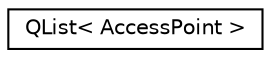 digraph "类继承关系图"
{
  edge [fontname="Helvetica",fontsize="10",labelfontname="Helvetica",labelfontsize="10"];
  node [fontname="Helvetica",fontsize="10",shape=record];
  rankdir="LR";
  Node0 [label="QList\< AccessPoint \>",height=0.2,width=0.4,color="black", fillcolor="white", style="filled",URL="$class_q_list.html"];
}
